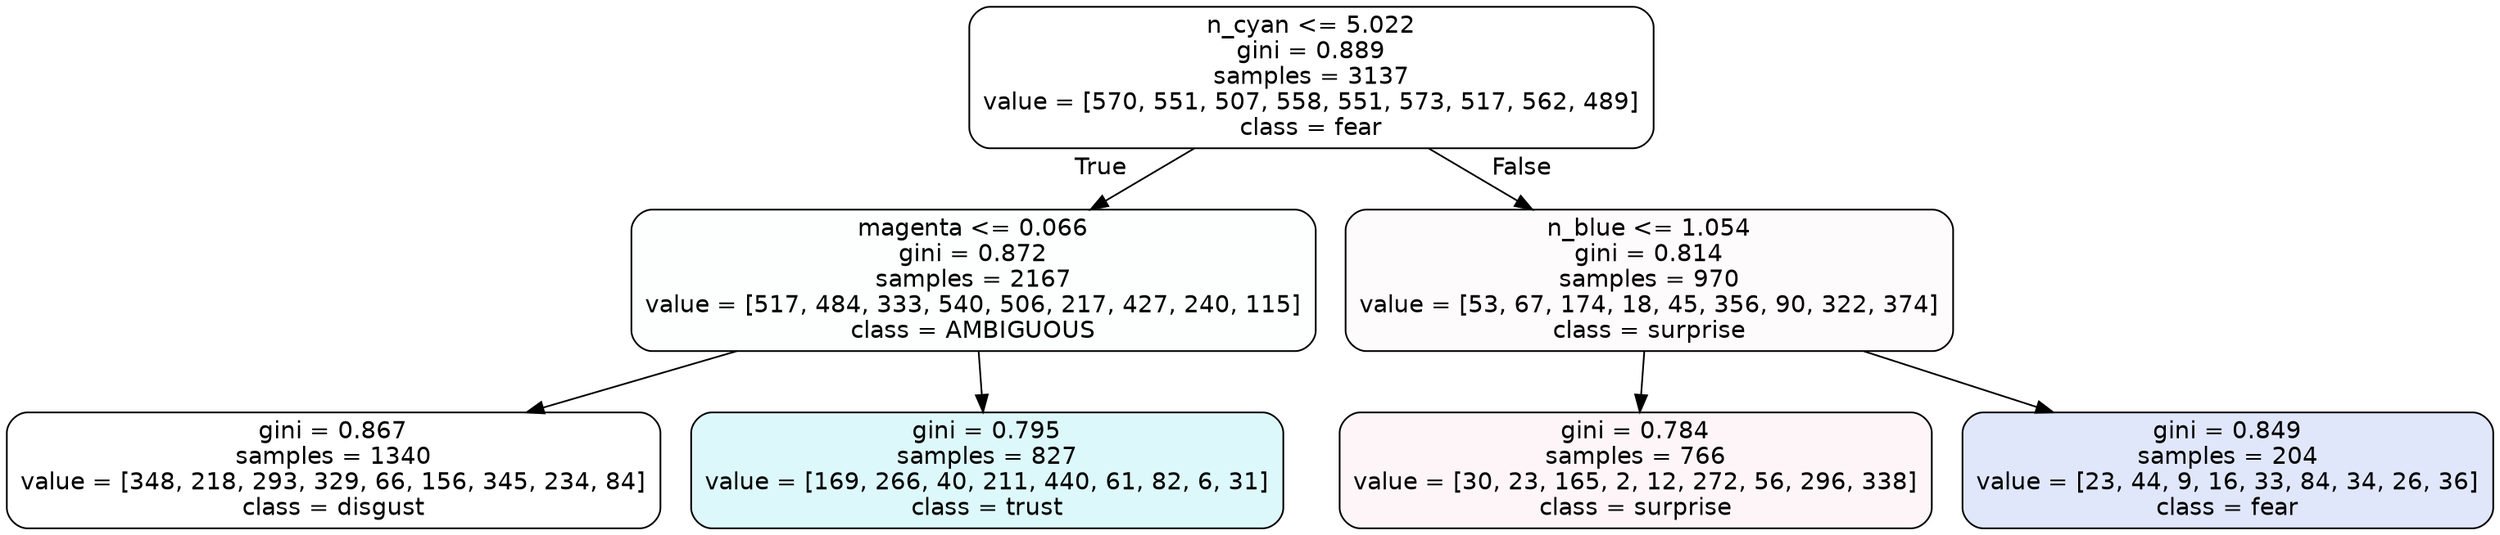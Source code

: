 digraph Tree {
node [shape=box, style="filled, rounded", color="black", fontname=helvetica] ;
edge [fontname=helvetica] ;
0 [label="n_cyan <= 5.022\ngini = 0.889\nsamples = 3137\nvalue = [570, 551, 507, 558, 551, 573, 517, 562, 489]\nclass = fear", fillcolor="#3964e500"] ;
1 [label="magenta <= 0.066\ngini = 0.872\nsamples = 2167\nvalue = [517, 484, 333, 540, 506, 217, 427, 240, 115]\nclass = AMBIGUOUS", fillcolor="#39e58102"] ;
0 -> 1 [labeldistance=2.5, labelangle=45, headlabel="True"] ;
2 [label="gini = 0.867\nsamples = 1340\nvalue = [348, 218, 293, 329, 66, 156, 345, 234, 84]\nclass = disgust", fillcolor="#e5813900"] ;
1 -> 2 ;
3 [label="gini = 0.795\nsamples = 827\nvalue = [169, 266, 40, 211, 440, 61, 82, 6, 31]\nclass = trust", fillcolor="#39d7e52b"] ;
1 -> 3 ;
4 [label="n_blue <= 1.054\ngini = 0.814\nsamples = 970\nvalue = [53, 67, 174, 18, 45, 356, 90, 322, 374]\nclass = surprise", fillcolor="#e5396404"] ;
0 -> 4 [labeldistance=2.5, labelangle=-45, headlabel="False"] ;
5 [label="gini = 0.784\nsamples = 766\nvalue = [30, 23, 165, 2, 12, 272, 56, 296, 338]\nclass = surprise", fillcolor="#e539640c"] ;
4 -> 5 ;
6 [label="gini = 0.849\nsamples = 204\nvalue = [23, 44, 9, 16, 33, 84, 34, 26, 36]\nclass = fear", fillcolor="#3964e527"] ;
4 -> 6 ;
}